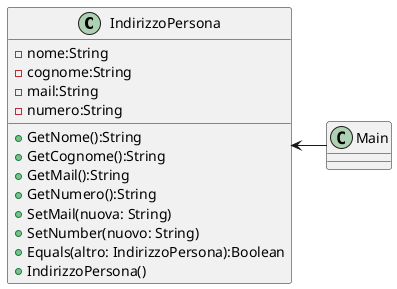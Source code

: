 @startuml
'https://plantuml.com/class-diagram

IndirizzoPersona <- Main

class IndirizzoPersona{
-nome:String
-cognome:String
-mail:String
-numero:String

+GetNome():String
+GetCognome():String
+GetMail():String
+GetNumero():String
+SetMail(nuova: String)
+SetNumber(nuovo: String)
+Equals(altro: IndirizzoPersona):Boolean
+IndirizzoPersona()
}

class Main{

}

@enduml
